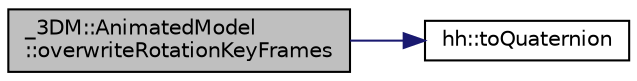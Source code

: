 digraph "_3DM::AnimatedModel::overwriteRotationKeyFrames"
{
 // INTERACTIVE_SVG=YES
 // LATEX_PDF_SIZE
  edge [fontname="Helvetica",fontsize="10",labelfontname="Helvetica",labelfontsize="10"];
  node [fontname="Helvetica",fontsize="10",shape=record];
  rankdir="LR";
  Node1 [label="_3DM::AnimatedModel\l::overwriteRotationKeyFrames",height=0.2,width=0.4,color="black", fillcolor="grey75", style="filled", fontcolor="black",tooltip=" "];
  Node1 -> Node2 [color="midnightblue",fontsize="10",style="solid",fontname="Helvetica"];
  Node2 [label="hh::toQuaternion",height=0.2,width=0.4,color="black", fillcolor="white", style="filled",URL="$d7/dd1/namespacehh.html#aab23046dfd5466ab78a15f3490e4ad4e",tooltip=" "];
}
